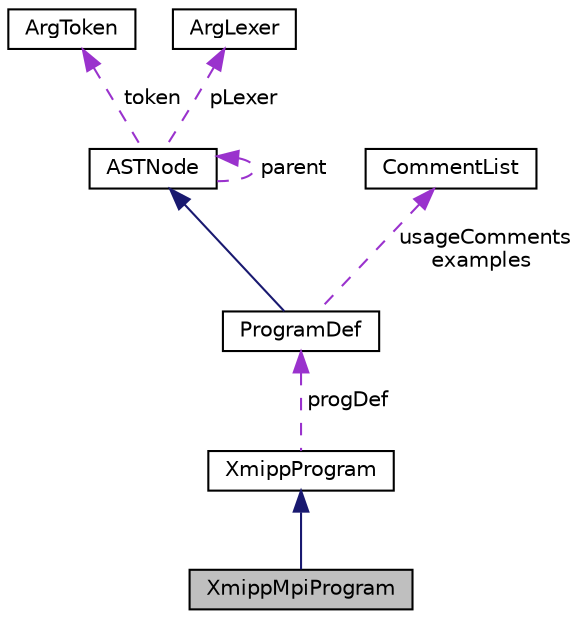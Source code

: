 digraph "XmippMpiProgram"
{
  edge [fontname="Helvetica",fontsize="10",labelfontname="Helvetica",labelfontsize="10"];
  node [fontname="Helvetica",fontsize="10",shape=record];
  Node52 [label="XmippMpiProgram",height=0.2,width=0.4,color="black", fillcolor="grey75", style="filled", fontcolor="black"];
  Node53 -> Node52 [dir="back",color="midnightblue",fontsize="10",style="solid",fontname="Helvetica"];
  Node53 [label="XmippProgram",height=0.2,width=0.4,color="black", fillcolor="white", style="filled",URL="$classXmippProgram.html"];
  Node54 -> Node53 [dir="back",color="darkorchid3",fontsize="10",style="dashed",label=" progDef" ,fontname="Helvetica"];
  Node54 [label="ProgramDef",height=0.2,width=0.4,color="black", fillcolor="white", style="filled",URL="$classProgramDef.html"];
  Node55 -> Node54 [dir="back",color="midnightblue",fontsize="10",style="solid",fontname="Helvetica"];
  Node55 [label="ASTNode",height=0.2,width=0.4,color="black", fillcolor="white", style="filled",URL="$classASTNode.html"];
  Node56 -> Node55 [dir="back",color="darkorchid3",fontsize="10",style="dashed",label=" token" ,fontname="Helvetica"];
  Node56 [label="ArgToken",height=0.2,width=0.4,color="black", fillcolor="white", style="filled",URL="$classArgToken.html"];
  Node57 -> Node55 [dir="back",color="darkorchid3",fontsize="10",style="dashed",label=" pLexer" ,fontname="Helvetica"];
  Node57 [label="ArgLexer",height=0.2,width=0.4,color="black", fillcolor="white", style="filled",URL="$classArgLexer.html"];
  Node55 -> Node55 [dir="back",color="darkorchid3",fontsize="10",style="dashed",label=" parent" ,fontname="Helvetica"];
  Node58 -> Node54 [dir="back",color="darkorchid3",fontsize="10",style="dashed",label=" usageComments\nexamples" ,fontname="Helvetica"];
  Node58 [label="CommentList",height=0.2,width=0.4,color="black", fillcolor="white", style="filled",URL="$classCommentList.html"];
}
